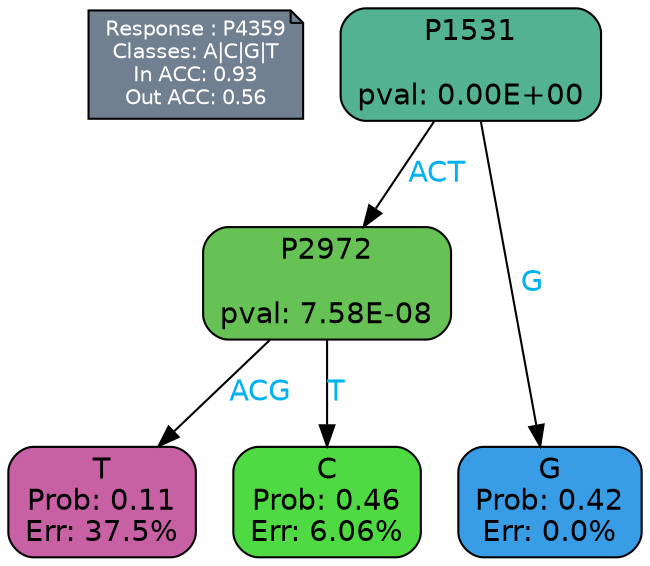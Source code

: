 digraph Tree {
node [shape=box, style="filled, rounded", color="black", fontname=helvetica] ;
graph [ranksep=equally, splines=polylines, bgcolor=transparent, dpi=600] ;
edge [fontname=helvetica] ;
LEGEND [label="Response : P4359
Classes: A|C|G|T
In ACC: 0.93
Out ACC: 0.56
",shape=note,align=left,style=filled,fillcolor="slategray",fontcolor="white",fontsize=10];1 [label="P1531

pval: 0.00E+00", fillcolor="#53b292"] ;
2 [label="P2972

pval: 7.58E-08", fillcolor="#67c256"] ;
3 [label="T
Prob: 0.11
Err: 37.5%", fillcolor="#c860a4"] ;
4 [label="C
Prob: 0.46
Err: 6.06%", fillcolor="#4fda43"] ;
5 [label="G
Prob: 0.42
Err: 0.0%", fillcolor="#399de5"] ;
1 -> 2 [label="ACT",fontcolor=deepskyblue2] ;
1 -> 5 [label="G",fontcolor=deepskyblue2] ;
2 -> 3 [label="ACG",fontcolor=deepskyblue2] ;
2 -> 4 [label="T",fontcolor=deepskyblue2] ;
{rank = same; 3;4;5;}{rank = same; LEGEND;1;}}